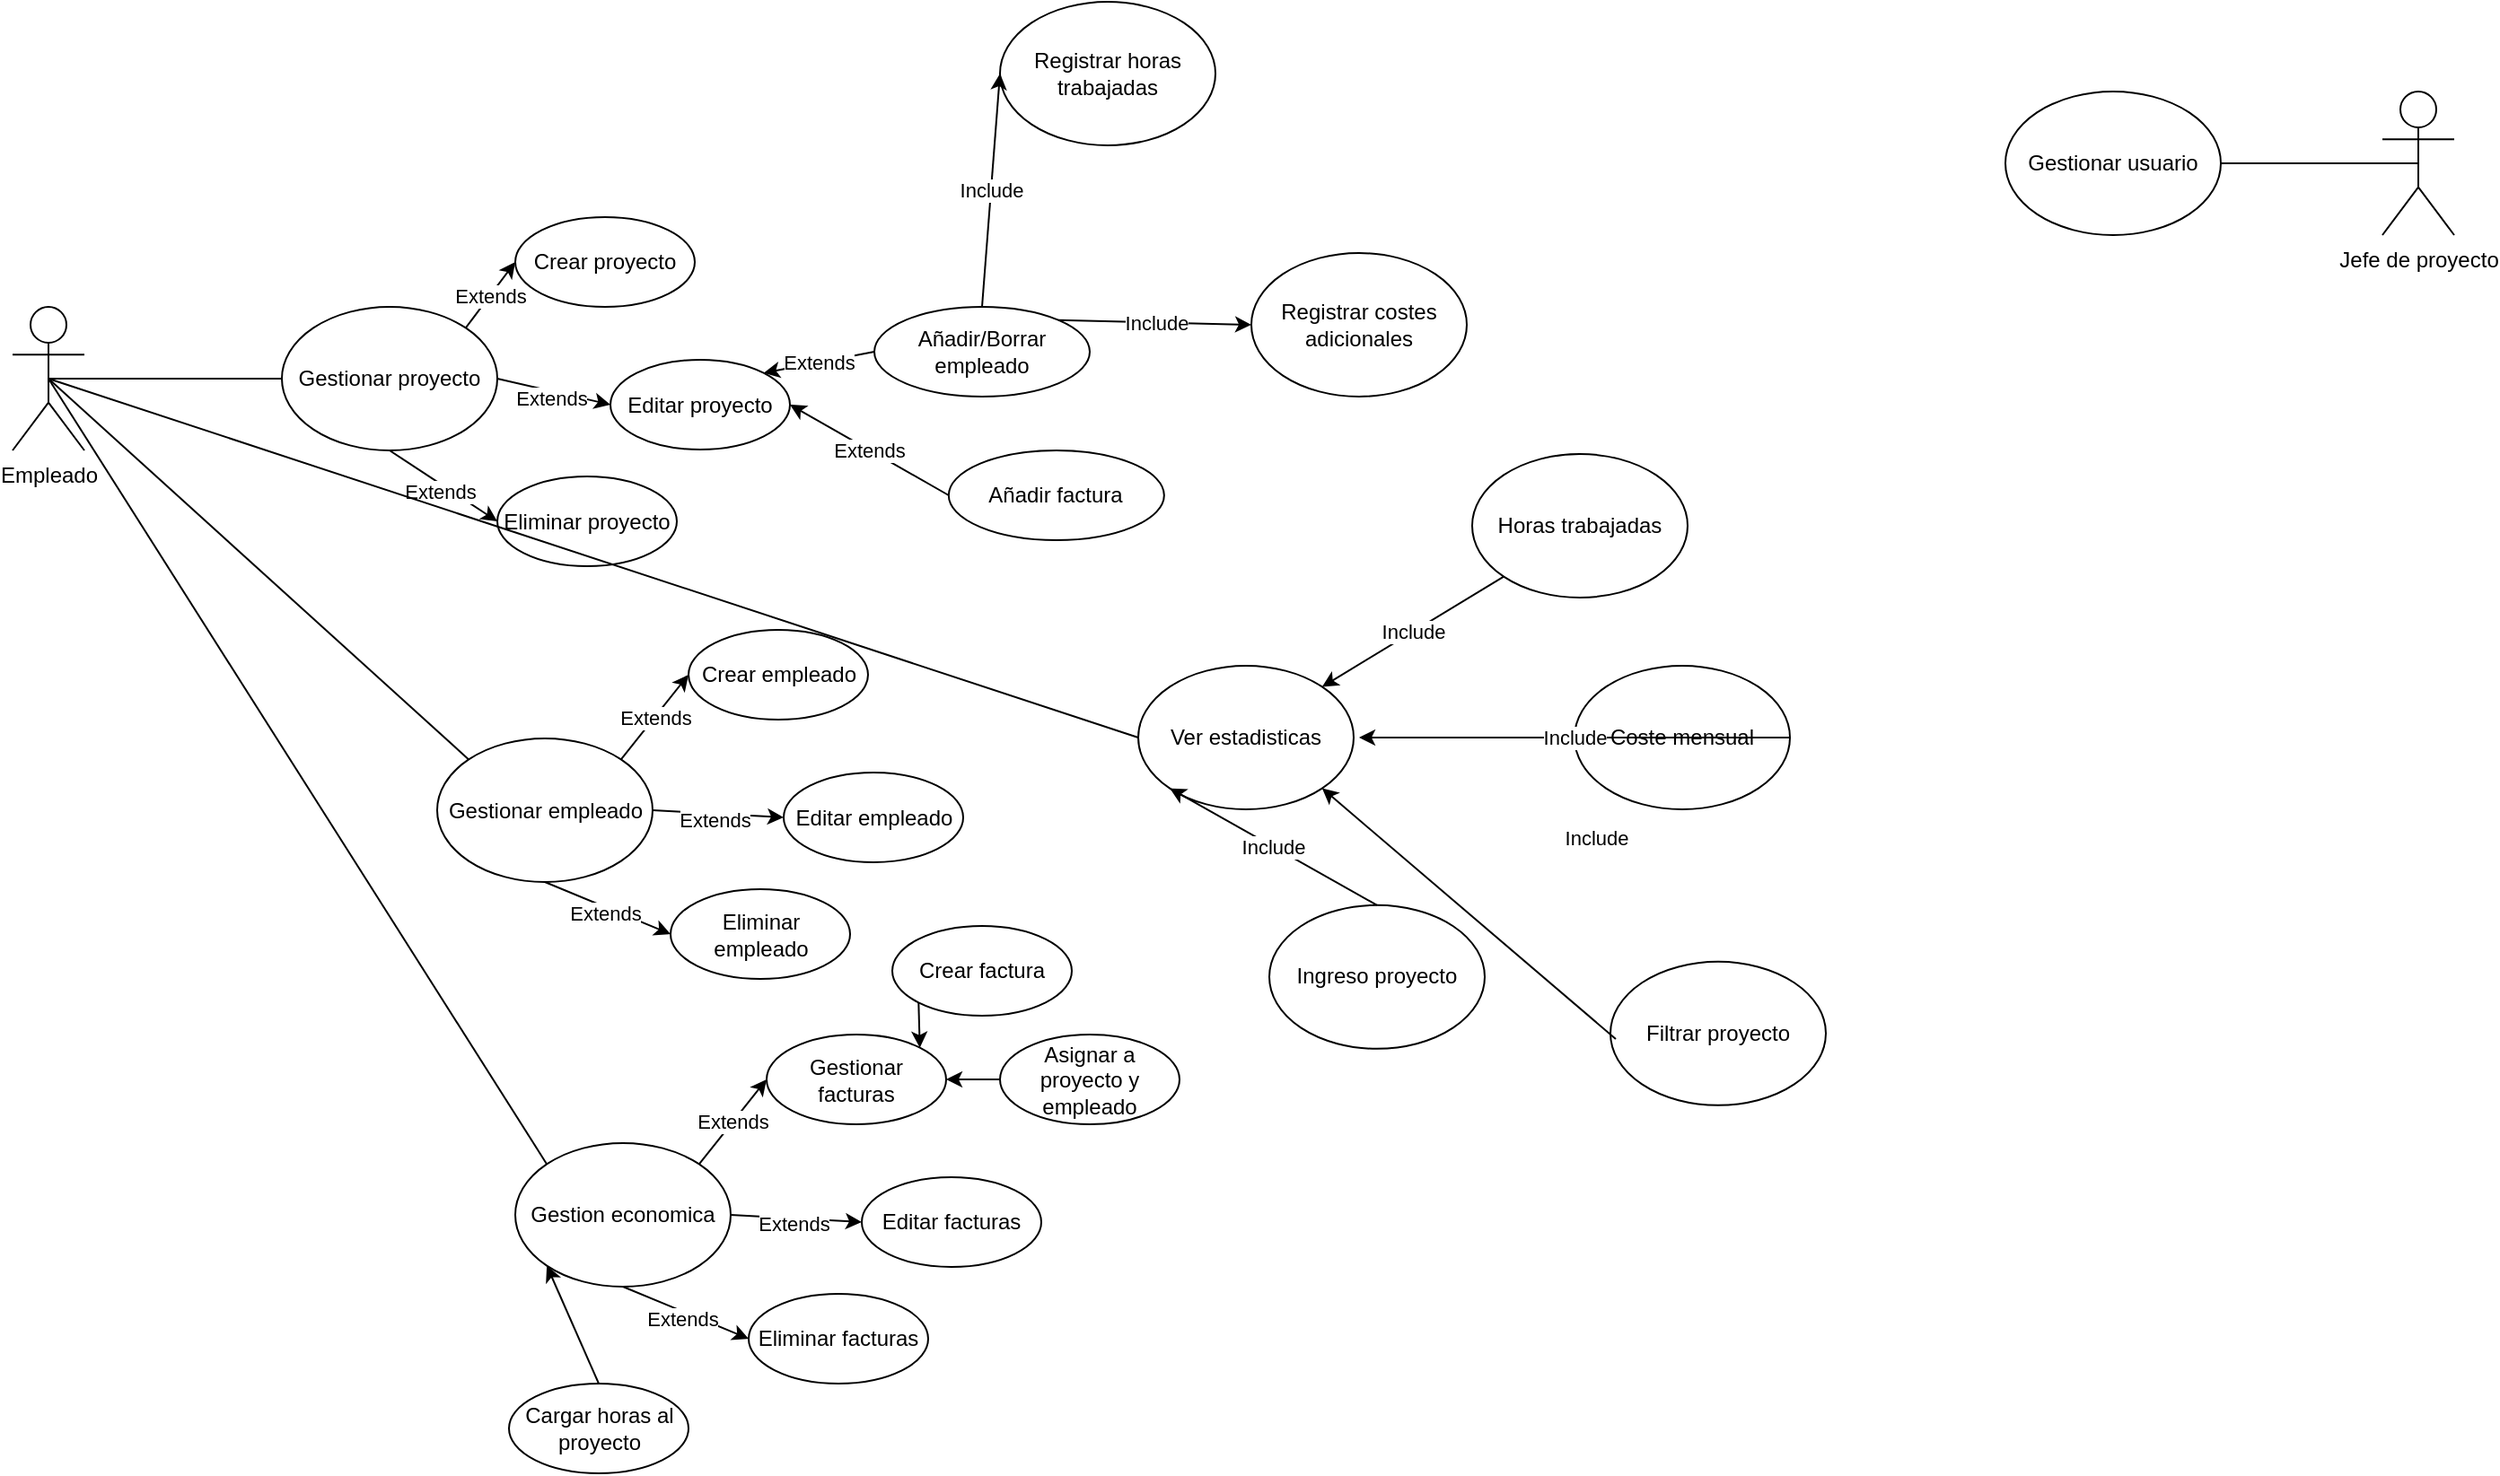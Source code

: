 <mxfile version="24.8.3">
  <diagram id="C5RBs43oDa-KdzZeNtuy" name="Page-1">
    <mxGraphModel dx="2390" dy="1243" grid="1" gridSize="10" guides="1" tooltips="1" connect="1" arrows="1" fold="1" page="1" pageScale="1" pageWidth="827" pageHeight="1169" math="0" shadow="0">
      <root>
        <mxCell id="WIyWlLk6GJQsqaUBKTNV-0" />
        <mxCell id="WIyWlLk6GJQsqaUBKTNV-1" parent="WIyWlLk6GJQsqaUBKTNV-0" />
        <mxCell id="rfyUywso8oTc7oKKPWUf-3" value="Crear proyecto" style="ellipse;whiteSpace=wrap;html=1;" parent="WIyWlLk6GJQsqaUBKTNV-1" vertex="1">
          <mxGeometry x="360" y="190" width="100" height="50" as="geometry" />
        </mxCell>
        <mxCell id="yex5hgpSVheTrEeb9s0U-1" value="&lt;div&gt;Empleado&lt;/div&gt;" style="shape=umlActor;verticalLabelPosition=bottom;verticalAlign=top;html=1;outlineConnect=0;" parent="WIyWlLk6GJQsqaUBKTNV-1" vertex="1">
          <mxGeometry x="80" y="240" width="40" height="80" as="geometry" />
        </mxCell>
        <mxCell id="yex5hgpSVheTrEeb9s0U-32" value="Gestionar proyecto" style="ellipse;whiteSpace=wrap;html=1;" parent="WIyWlLk6GJQsqaUBKTNV-1" vertex="1">
          <mxGeometry x="230" y="240" width="120" height="80" as="geometry" />
        </mxCell>
        <mxCell id="yex5hgpSVheTrEeb9s0U-33" value="" style="endArrow=none;html=1;rounded=0;exitX=0.5;exitY=0.5;exitDx=0;exitDy=0;exitPerimeter=0;entryX=0;entryY=0.5;entryDx=0;entryDy=0;" parent="WIyWlLk6GJQsqaUBKTNV-1" source="yex5hgpSVheTrEeb9s0U-1" target="yex5hgpSVheTrEeb9s0U-32" edge="1">
          <mxGeometry width="50" height="50" relative="1" as="geometry">
            <mxPoint x="150" y="330" as="sourcePoint" />
            <mxPoint x="200" y="280" as="targetPoint" />
          </mxGeometry>
        </mxCell>
        <mxCell id="yex5hgpSVheTrEeb9s0U-34" value="" style="endArrow=classic;html=1;rounded=0;exitX=1;exitY=0;exitDx=0;exitDy=0;entryX=0;entryY=0.5;entryDx=0;entryDy=0;" parent="WIyWlLk6GJQsqaUBKTNV-1" source="yex5hgpSVheTrEeb9s0U-32" target="rfyUywso8oTc7oKKPWUf-3" edge="1">
          <mxGeometry relative="1" as="geometry">
            <mxPoint x="630" y="256" as="sourcePoint" />
            <mxPoint x="680" y="190" as="targetPoint" />
          </mxGeometry>
        </mxCell>
        <mxCell id="yex5hgpSVheTrEeb9s0U-35" value="Extends" style="edgeLabel;resizable=0;html=1;;align=center;verticalAlign=middle;" parent="yex5hgpSVheTrEeb9s0U-34" connectable="0" vertex="1">
          <mxGeometry relative="1" as="geometry" />
        </mxCell>
        <mxCell id="yex5hgpSVheTrEeb9s0U-127" value="" style="endArrow=none;html=1;rounded=0;exitX=0.5;exitY=0.5;exitDx=0;exitDy=0;exitPerimeter=0;entryX=0;entryY=0;entryDx=0;entryDy=0;" parent="WIyWlLk6GJQsqaUBKTNV-1" source="yex5hgpSVheTrEeb9s0U-1" target="yex5hgpSVheTrEeb9s0U-142" edge="1">
          <mxGeometry width="50" height="50" relative="1" as="geometry">
            <mxPoint x="110" y="290" as="sourcePoint" />
            <mxPoint x="240" y="480.0" as="targetPoint" />
          </mxGeometry>
        </mxCell>
        <mxCell id="yex5hgpSVheTrEeb9s0U-128" value="" style="endArrow=classic;html=1;rounded=0;exitX=1;exitY=0.5;exitDx=0;exitDy=0;entryX=0;entryY=0.5;entryDx=0;entryDy=0;" parent="WIyWlLk6GJQsqaUBKTNV-1" source="yex5hgpSVheTrEeb9s0U-32" target="yex5hgpSVheTrEeb9s0U-130" edge="1">
          <mxGeometry relative="1" as="geometry">
            <mxPoint x="342" y="262" as="sourcePoint" />
            <mxPoint x="370" y="290" as="targetPoint" />
          </mxGeometry>
        </mxCell>
        <mxCell id="yex5hgpSVheTrEeb9s0U-129" value="Extends" style="edgeLabel;resizable=0;html=1;;align=center;verticalAlign=middle;" parent="yex5hgpSVheTrEeb9s0U-128" connectable="0" vertex="1">
          <mxGeometry relative="1" as="geometry">
            <mxPoint x="-2" y="3" as="offset" />
          </mxGeometry>
        </mxCell>
        <mxCell id="yex5hgpSVheTrEeb9s0U-130" value="Editar proyecto" style="ellipse;whiteSpace=wrap;html=1;" parent="WIyWlLk6GJQsqaUBKTNV-1" vertex="1">
          <mxGeometry x="413" y="269.5" width="100" height="50" as="geometry" />
        </mxCell>
        <mxCell id="yex5hgpSVheTrEeb9s0U-131" value="Eliminar proyecto" style="ellipse;whiteSpace=wrap;html=1;" parent="WIyWlLk6GJQsqaUBKTNV-1" vertex="1">
          <mxGeometry x="350" y="334.5" width="100" height="50" as="geometry" />
        </mxCell>
        <mxCell id="yex5hgpSVheTrEeb9s0U-132" value="" style="endArrow=classic;html=1;rounded=0;exitX=0.5;exitY=1;exitDx=0;exitDy=0;entryX=0;entryY=0.5;entryDx=0;entryDy=0;" parent="WIyWlLk6GJQsqaUBKTNV-1" source="yex5hgpSVheTrEeb9s0U-32" target="yex5hgpSVheTrEeb9s0U-131" edge="1">
          <mxGeometry relative="1" as="geometry">
            <mxPoint x="360" y="290" as="sourcePoint" />
            <mxPoint x="423" y="305" as="targetPoint" />
          </mxGeometry>
        </mxCell>
        <mxCell id="yex5hgpSVheTrEeb9s0U-133" value="Extends" style="edgeLabel;resizable=0;html=1;;align=center;verticalAlign=middle;" parent="yex5hgpSVheTrEeb9s0U-132" connectable="0" vertex="1">
          <mxGeometry relative="1" as="geometry">
            <mxPoint x="-2" y="3" as="offset" />
          </mxGeometry>
        </mxCell>
        <mxCell id="yex5hgpSVheTrEeb9s0U-135" value="" style="endArrow=none;html=1;rounded=0;exitX=0.5;exitY=0.5;exitDx=0;exitDy=0;exitPerimeter=0;entryX=0;entryY=0;entryDx=0;entryDy=0;" parent="WIyWlLk6GJQsqaUBKTNV-1" source="yex5hgpSVheTrEeb9s0U-1" target="yex5hgpSVheTrEeb9s0U-152" edge="1">
          <mxGeometry width="50" height="50" relative="1" as="geometry">
            <mxPoint x="110" y="290" as="sourcePoint" />
            <mxPoint x="259.038" y="651.716" as="targetPoint" />
          </mxGeometry>
        </mxCell>
        <mxCell id="yex5hgpSVheTrEeb9s0U-138" value="Añadir/Borrar empleado" style="ellipse;whiteSpace=wrap;html=1;" parent="WIyWlLk6GJQsqaUBKTNV-1" vertex="1">
          <mxGeometry x="560" y="240" width="120" height="50" as="geometry" />
        </mxCell>
        <mxCell id="yex5hgpSVheTrEeb9s0U-139" value="" style="endArrow=classic;html=1;rounded=0;exitX=0;exitY=0.5;exitDx=0;exitDy=0;entryX=1;entryY=0;entryDx=0;entryDy=0;" parent="WIyWlLk6GJQsqaUBKTNV-1" source="yex5hgpSVheTrEeb9s0U-138" target="yex5hgpSVheTrEeb9s0U-130" edge="1">
          <mxGeometry relative="1" as="geometry">
            <mxPoint x="580" y="100" as="sourcePoint" />
            <mxPoint x="455" y="207" as="targetPoint" />
          </mxGeometry>
        </mxCell>
        <mxCell id="yex5hgpSVheTrEeb9s0U-140" value="Extends" style="edgeLabel;resizable=0;html=1;;align=center;verticalAlign=middle;" parent="yex5hgpSVheTrEeb9s0U-139" connectable="0" vertex="1">
          <mxGeometry relative="1" as="geometry" />
        </mxCell>
        <mxCell id="yex5hgpSVheTrEeb9s0U-141" value="Crear empleado" style="ellipse;whiteSpace=wrap;html=1;" parent="WIyWlLk6GJQsqaUBKTNV-1" vertex="1">
          <mxGeometry x="456.5" y="420" width="100" height="50" as="geometry" />
        </mxCell>
        <mxCell id="yex5hgpSVheTrEeb9s0U-142" value="Gestionar empleado" style="ellipse;whiteSpace=wrap;html=1;" parent="WIyWlLk6GJQsqaUBKTNV-1" vertex="1">
          <mxGeometry x="316.5" y="480.5" width="120" height="80" as="geometry" />
        </mxCell>
        <mxCell id="yex5hgpSVheTrEeb9s0U-143" value="" style="endArrow=classic;html=1;rounded=0;exitX=1;exitY=0;exitDx=0;exitDy=0;entryX=0;entryY=0.5;entryDx=0;entryDy=0;" parent="WIyWlLk6GJQsqaUBKTNV-1" source="yex5hgpSVheTrEeb9s0U-142" target="yex5hgpSVheTrEeb9s0U-141" edge="1">
          <mxGeometry relative="1" as="geometry">
            <mxPoint x="726.5" y="486" as="sourcePoint" />
            <mxPoint x="776.5" y="420" as="targetPoint" />
          </mxGeometry>
        </mxCell>
        <mxCell id="yex5hgpSVheTrEeb9s0U-144" value="Extends" style="edgeLabel;resizable=0;html=1;;align=center;verticalAlign=middle;" parent="yex5hgpSVheTrEeb9s0U-143" connectable="0" vertex="1">
          <mxGeometry relative="1" as="geometry" />
        </mxCell>
        <mxCell id="yex5hgpSVheTrEeb9s0U-145" value="" style="endArrow=classic;html=1;rounded=0;exitX=1;exitY=0.5;exitDx=0;exitDy=0;entryX=0;entryY=0.5;entryDx=0;entryDy=0;" parent="WIyWlLk6GJQsqaUBKTNV-1" source="yex5hgpSVheTrEeb9s0U-142" target="yex5hgpSVheTrEeb9s0U-147" edge="1">
          <mxGeometry relative="1" as="geometry">
            <mxPoint x="438.5" y="492" as="sourcePoint" />
            <mxPoint x="466.5" y="520" as="targetPoint" />
          </mxGeometry>
        </mxCell>
        <mxCell id="yex5hgpSVheTrEeb9s0U-146" value="Extends" style="edgeLabel;resizable=0;html=1;;align=center;verticalAlign=middle;" parent="yex5hgpSVheTrEeb9s0U-145" connectable="0" vertex="1">
          <mxGeometry relative="1" as="geometry">
            <mxPoint x="-2" y="3" as="offset" />
          </mxGeometry>
        </mxCell>
        <mxCell id="yex5hgpSVheTrEeb9s0U-147" value="Editar empleado" style="ellipse;whiteSpace=wrap;html=1;" parent="WIyWlLk6GJQsqaUBKTNV-1" vertex="1">
          <mxGeometry x="509.5" y="499.5" width="100" height="50" as="geometry" />
        </mxCell>
        <mxCell id="yex5hgpSVheTrEeb9s0U-148" value="Eliminar empleado" style="ellipse;whiteSpace=wrap;html=1;" parent="WIyWlLk6GJQsqaUBKTNV-1" vertex="1">
          <mxGeometry x="446.5" y="564.5" width="100" height="50" as="geometry" />
        </mxCell>
        <mxCell id="yex5hgpSVheTrEeb9s0U-149" value="" style="endArrow=classic;html=1;rounded=0;exitX=0.5;exitY=1;exitDx=0;exitDy=0;entryX=0;entryY=0.5;entryDx=0;entryDy=0;" parent="WIyWlLk6GJQsqaUBKTNV-1" source="yex5hgpSVheTrEeb9s0U-142" target="yex5hgpSVheTrEeb9s0U-148" edge="1">
          <mxGeometry relative="1" as="geometry">
            <mxPoint x="456.5" y="520" as="sourcePoint" />
            <mxPoint x="519.5" y="535" as="targetPoint" />
          </mxGeometry>
        </mxCell>
        <mxCell id="yex5hgpSVheTrEeb9s0U-150" value="Extends" style="edgeLabel;resizable=0;html=1;;align=center;verticalAlign=middle;" parent="yex5hgpSVheTrEeb9s0U-149" connectable="0" vertex="1">
          <mxGeometry relative="1" as="geometry">
            <mxPoint x="-2" y="3" as="offset" />
          </mxGeometry>
        </mxCell>
        <mxCell id="yex5hgpSVheTrEeb9s0U-151" value="Gestionar facturas" style="ellipse;whiteSpace=wrap;html=1;" parent="WIyWlLk6GJQsqaUBKTNV-1" vertex="1">
          <mxGeometry x="500" y="645.5" width="100" height="50" as="geometry" />
        </mxCell>
        <mxCell id="yex5hgpSVheTrEeb9s0U-152" value="Gestion economica" style="ellipse;whiteSpace=wrap;html=1;" parent="WIyWlLk6GJQsqaUBKTNV-1" vertex="1">
          <mxGeometry x="360" y="706" width="120" height="80" as="geometry" />
        </mxCell>
        <mxCell id="yex5hgpSVheTrEeb9s0U-153" value="" style="endArrow=classic;html=1;rounded=0;exitX=1;exitY=0;exitDx=0;exitDy=0;entryX=0;entryY=0.5;entryDx=0;entryDy=0;" parent="WIyWlLk6GJQsqaUBKTNV-1" source="yex5hgpSVheTrEeb9s0U-152" target="yex5hgpSVheTrEeb9s0U-151" edge="1">
          <mxGeometry relative="1" as="geometry">
            <mxPoint x="770" y="711.5" as="sourcePoint" />
            <mxPoint x="820" y="645.5" as="targetPoint" />
          </mxGeometry>
        </mxCell>
        <mxCell id="yex5hgpSVheTrEeb9s0U-154" value="Extends" style="edgeLabel;resizable=0;html=1;;align=center;verticalAlign=middle;" parent="yex5hgpSVheTrEeb9s0U-153" connectable="0" vertex="1">
          <mxGeometry relative="1" as="geometry" />
        </mxCell>
        <mxCell id="yex5hgpSVheTrEeb9s0U-155" value="" style="endArrow=classic;html=1;rounded=0;exitX=1;exitY=0.5;exitDx=0;exitDy=0;entryX=0;entryY=0.5;entryDx=0;entryDy=0;" parent="WIyWlLk6GJQsqaUBKTNV-1" source="yex5hgpSVheTrEeb9s0U-152" target="yex5hgpSVheTrEeb9s0U-157" edge="1">
          <mxGeometry relative="1" as="geometry">
            <mxPoint x="482" y="717.5" as="sourcePoint" />
            <mxPoint x="510" y="745.5" as="targetPoint" />
          </mxGeometry>
        </mxCell>
        <mxCell id="yex5hgpSVheTrEeb9s0U-156" value="Extends" style="edgeLabel;resizable=0;html=1;;align=center;verticalAlign=middle;" parent="yex5hgpSVheTrEeb9s0U-155" connectable="0" vertex="1">
          <mxGeometry relative="1" as="geometry">
            <mxPoint x="-2" y="3" as="offset" />
          </mxGeometry>
        </mxCell>
        <mxCell id="yex5hgpSVheTrEeb9s0U-157" value="Editar facturas" style="ellipse;whiteSpace=wrap;html=1;" parent="WIyWlLk6GJQsqaUBKTNV-1" vertex="1">
          <mxGeometry x="553" y="725" width="100" height="50" as="geometry" />
        </mxCell>
        <mxCell id="yex5hgpSVheTrEeb9s0U-158" value="Eliminar facturas" style="ellipse;whiteSpace=wrap;html=1;" parent="WIyWlLk6GJQsqaUBKTNV-1" vertex="1">
          <mxGeometry x="490" y="790" width="100" height="50" as="geometry" />
        </mxCell>
        <mxCell id="yex5hgpSVheTrEeb9s0U-159" value="" style="endArrow=classic;html=1;rounded=0;exitX=0.5;exitY=1;exitDx=0;exitDy=0;entryX=0;entryY=0.5;entryDx=0;entryDy=0;" parent="WIyWlLk6GJQsqaUBKTNV-1" source="yex5hgpSVheTrEeb9s0U-152" target="yex5hgpSVheTrEeb9s0U-158" edge="1">
          <mxGeometry relative="1" as="geometry">
            <mxPoint x="500" y="745.5" as="sourcePoint" />
            <mxPoint x="563" y="760.5" as="targetPoint" />
          </mxGeometry>
        </mxCell>
        <mxCell id="yex5hgpSVheTrEeb9s0U-160" value="Extends" style="edgeLabel;resizable=0;html=1;;align=center;verticalAlign=middle;" parent="yex5hgpSVheTrEeb9s0U-159" connectable="0" vertex="1">
          <mxGeometry relative="1" as="geometry">
            <mxPoint x="-2" y="3" as="offset" />
          </mxGeometry>
        </mxCell>
        <mxCell id="yex5hgpSVheTrEeb9s0U-161" value="Añadir factura" style="ellipse;whiteSpace=wrap;html=1;" parent="WIyWlLk6GJQsqaUBKTNV-1" vertex="1">
          <mxGeometry x="601.42" y="320" width="120" height="50" as="geometry" />
        </mxCell>
        <mxCell id="yex5hgpSVheTrEeb9s0U-162" value="" style="endArrow=classic;html=1;rounded=0;exitX=0;exitY=0.5;exitDx=0;exitDy=0;entryX=1;entryY=0.5;entryDx=0;entryDy=0;" parent="WIyWlLk6GJQsqaUBKTNV-1" source="yex5hgpSVheTrEeb9s0U-161" target="yex5hgpSVheTrEeb9s0U-130" edge="1">
          <mxGeometry relative="1" as="geometry">
            <mxPoint x="580" y="180" as="sourcePoint" />
            <mxPoint x="498" y="357" as="targetPoint" />
          </mxGeometry>
        </mxCell>
        <mxCell id="yex5hgpSVheTrEeb9s0U-163" value="Extends" style="edgeLabel;resizable=0;html=1;;align=center;verticalAlign=middle;" parent="yex5hgpSVheTrEeb9s0U-162" connectable="0" vertex="1">
          <mxGeometry relative="1" as="geometry" />
        </mxCell>
        <mxCell id="yex5hgpSVheTrEeb9s0U-164" value="Registrar horas trabajadas" style="ellipse;whiteSpace=wrap;html=1;" parent="WIyWlLk6GJQsqaUBKTNV-1" vertex="1">
          <mxGeometry x="630" y="70" width="120" height="80" as="geometry" />
        </mxCell>
        <mxCell id="yex5hgpSVheTrEeb9s0U-165" value="Registrar costes adicionales" style="ellipse;whiteSpace=wrap;html=1;" parent="WIyWlLk6GJQsqaUBKTNV-1" vertex="1">
          <mxGeometry x="770" y="210" width="120" height="80" as="geometry" />
        </mxCell>
        <mxCell id="yex5hgpSVheTrEeb9s0U-169" value="" style="endArrow=classic;html=1;rounded=0;exitX=0.5;exitY=0;exitDx=0;exitDy=0;entryX=0;entryY=0.5;entryDx=0;entryDy=0;" parent="WIyWlLk6GJQsqaUBKTNV-1" source="yex5hgpSVheTrEeb9s0U-138" target="yex5hgpSVheTrEeb9s0U-164" edge="1">
          <mxGeometry relative="1" as="geometry">
            <mxPoint x="550" y="460" as="sourcePoint" />
            <mxPoint x="650" y="460" as="targetPoint" />
          </mxGeometry>
        </mxCell>
        <mxCell id="yex5hgpSVheTrEeb9s0U-170" value="Include" style="edgeLabel;resizable=0;html=1;;align=center;verticalAlign=middle;" parent="yex5hgpSVheTrEeb9s0U-169" connectable="0" vertex="1">
          <mxGeometry relative="1" as="geometry" />
        </mxCell>
        <mxCell id="yex5hgpSVheTrEeb9s0U-171" value="" style="endArrow=classic;html=1;rounded=0;exitX=1;exitY=0;exitDx=0;exitDy=0;entryX=0;entryY=0.5;entryDx=0;entryDy=0;" parent="WIyWlLk6GJQsqaUBKTNV-1" source="yex5hgpSVheTrEeb9s0U-138" target="yex5hgpSVheTrEeb9s0U-165" edge="1">
          <mxGeometry relative="1" as="geometry">
            <mxPoint x="630" y="250" as="sourcePoint" />
            <mxPoint x="670" y="130" as="targetPoint" />
          </mxGeometry>
        </mxCell>
        <mxCell id="yex5hgpSVheTrEeb9s0U-172" value="Include" style="edgeLabel;resizable=0;html=1;;align=center;verticalAlign=middle;" parent="yex5hgpSVheTrEeb9s0U-171" connectable="0" vertex="1">
          <mxGeometry relative="1" as="geometry" />
        </mxCell>
        <mxCell id="yex5hgpSVheTrEeb9s0U-174" value="Ver estadisticas" style="ellipse;whiteSpace=wrap;html=1;" parent="WIyWlLk6GJQsqaUBKTNV-1" vertex="1">
          <mxGeometry x="707" y="440" width="120" height="80" as="geometry" />
        </mxCell>
        <mxCell id="yex5hgpSVheTrEeb9s0U-176" value="Horas trabajadas" style="ellipse;whiteSpace=wrap;html=1;" parent="WIyWlLk6GJQsqaUBKTNV-1" vertex="1">
          <mxGeometry x="893" y="322" width="120" height="80" as="geometry" />
        </mxCell>
        <mxCell id="yex5hgpSVheTrEeb9s0U-177" value="Coste mensual" style="ellipse;whiteSpace=wrap;html=1;" parent="WIyWlLk6GJQsqaUBKTNV-1" vertex="1">
          <mxGeometry x="950" y="440" width="120" height="80" as="geometry" />
        </mxCell>
        <mxCell id="yex5hgpSVheTrEeb9s0U-178" value="Ingreso proyecto" style="ellipse;whiteSpace=wrap;html=1;" parent="WIyWlLk6GJQsqaUBKTNV-1" vertex="1">
          <mxGeometry x="780" y="573.4" width="120" height="80" as="geometry" />
        </mxCell>
        <mxCell id="yex5hgpSVheTrEeb9s0U-179" value="Filtrar proyecto" style="ellipse;whiteSpace=wrap;html=1;" parent="WIyWlLk6GJQsqaUBKTNV-1" vertex="1">
          <mxGeometry x="970" y="604.9" width="120" height="80" as="geometry" />
        </mxCell>
        <mxCell id="yex5hgpSVheTrEeb9s0U-180" value="" style="endArrow=classic;html=1;rounded=0;exitX=0;exitY=1;exitDx=0;exitDy=0;entryX=1;entryY=0;entryDx=0;entryDy=0;" parent="WIyWlLk6GJQsqaUBKTNV-1" source="yex5hgpSVheTrEeb9s0U-176" target="yex5hgpSVheTrEeb9s0U-174" edge="1">
          <mxGeometry relative="1" as="geometry">
            <mxPoint x="586" y="274.5" as="sourcePoint" />
            <mxPoint x="693" y="277.5" as="targetPoint" />
          </mxGeometry>
        </mxCell>
        <mxCell id="yex5hgpSVheTrEeb9s0U-181" value="Include" style="edgeLabel;resizable=0;html=1;;align=center;verticalAlign=middle;" parent="yex5hgpSVheTrEeb9s0U-180" connectable="0" vertex="1">
          <mxGeometry relative="1" as="geometry" />
        </mxCell>
        <mxCell id="yex5hgpSVheTrEeb9s0U-182" value="" style="endArrow=classic;html=1;rounded=0;exitX=1;exitY=0.5;exitDx=0;exitDy=0;" parent="WIyWlLk6GJQsqaUBKTNV-1" source="yex5hgpSVheTrEeb9s0U-177" edge="1">
          <mxGeometry relative="1" as="geometry">
            <mxPoint x="963" y="412.5" as="sourcePoint" />
            <mxPoint x="830" y="480" as="targetPoint" />
          </mxGeometry>
        </mxCell>
        <mxCell id="yex5hgpSVheTrEeb9s0U-183" value="Include" style="edgeLabel;resizable=0;html=1;;align=center;verticalAlign=middle;" parent="yex5hgpSVheTrEeb9s0U-182" connectable="0" vertex="1">
          <mxGeometry relative="1" as="geometry" />
        </mxCell>
        <mxCell id="yex5hgpSVheTrEeb9s0U-184" value="" style="endArrow=classic;html=1;rounded=0;exitX=0.5;exitY=0;exitDx=0;exitDy=0;entryX=0;entryY=1;entryDx=0;entryDy=0;" parent="WIyWlLk6GJQsqaUBKTNV-1" source="yex5hgpSVheTrEeb9s0U-178" target="yex5hgpSVheTrEeb9s0U-174" edge="1">
          <mxGeometry relative="1" as="geometry">
            <mxPoint x="973" y="422.5" as="sourcePoint" />
            <mxPoint x="1003" y="487.5" as="targetPoint" />
          </mxGeometry>
        </mxCell>
        <mxCell id="yex5hgpSVheTrEeb9s0U-185" value="Include" style="edgeLabel;resizable=0;html=1;;align=center;verticalAlign=middle;" parent="yex5hgpSVheTrEeb9s0U-184" connectable="0" vertex="1">
          <mxGeometry relative="1" as="geometry" />
        </mxCell>
        <mxCell id="yex5hgpSVheTrEeb9s0U-186" value="" style="endArrow=classic;html=1;rounded=0;exitX=0.5;exitY=0;exitDx=0;exitDy=0;entryX=1;entryY=1;entryDx=0;entryDy=0;" parent="WIyWlLk6GJQsqaUBKTNV-1" target="yex5hgpSVheTrEeb9s0U-174" edge="1">
          <mxGeometry relative="1" as="geometry">
            <mxPoint x="973" y="648" as="sourcePoint" />
            <mxPoint x="1013" y="497.5" as="targetPoint" />
          </mxGeometry>
        </mxCell>
        <mxCell id="yex5hgpSVheTrEeb9s0U-187" value="Include" style="edgeLabel;resizable=0;html=1;;align=center;verticalAlign=middle;" parent="yex5hgpSVheTrEeb9s0U-186" connectable="0" vertex="1">
          <mxGeometry relative="1" as="geometry">
            <mxPoint x="70" y="-42" as="offset" />
          </mxGeometry>
        </mxCell>
        <mxCell id="v_LwUmVC6gFRDP7qby6p-0" value="" style="endArrow=none;html=1;rounded=0;exitX=0.5;exitY=0.5;exitDx=0;exitDy=0;exitPerimeter=0;entryX=0;entryY=0.5;entryDx=0;entryDy=0;" edge="1" parent="WIyWlLk6GJQsqaUBKTNV-1" source="yex5hgpSVheTrEeb9s0U-1" target="yex5hgpSVheTrEeb9s0U-174">
          <mxGeometry width="50" height="50" relative="1" as="geometry">
            <mxPoint x="110" y="290" as="sourcePoint" />
            <mxPoint x="380" y="460" as="targetPoint" />
          </mxGeometry>
        </mxCell>
        <mxCell id="v_LwUmVC6gFRDP7qby6p-2" value="Crear factura" style="ellipse;whiteSpace=wrap;html=1;" vertex="1" parent="WIyWlLk6GJQsqaUBKTNV-1">
          <mxGeometry x="570" y="585" width="100" height="50" as="geometry" />
        </mxCell>
        <mxCell id="v_LwUmVC6gFRDP7qby6p-3" value="Asignar a proyecto y empleado" style="ellipse;whiteSpace=wrap;html=1;" vertex="1" parent="WIyWlLk6GJQsqaUBKTNV-1">
          <mxGeometry x="630" y="645.5" width="100" height="50" as="geometry" />
        </mxCell>
        <mxCell id="v_LwUmVC6gFRDP7qby6p-4" value="" style="endArrow=classic;html=1;rounded=0;exitX=0;exitY=1;exitDx=0;exitDy=0;entryX=1;entryY=0;entryDx=0;entryDy=0;" edge="1" parent="WIyWlLk6GJQsqaUBKTNV-1" source="v_LwUmVC6gFRDP7qby6p-2" target="yex5hgpSVheTrEeb9s0U-151">
          <mxGeometry width="50" height="50" relative="1" as="geometry">
            <mxPoint x="730" y="730" as="sourcePoint" />
            <mxPoint x="780" y="680" as="targetPoint" />
          </mxGeometry>
        </mxCell>
        <mxCell id="v_LwUmVC6gFRDP7qby6p-5" value="" style="endArrow=classic;html=1;rounded=0;exitX=0;exitY=0.5;exitDx=0;exitDy=0;entryX=1;entryY=0.5;entryDx=0;entryDy=0;" edge="1" parent="WIyWlLk6GJQsqaUBKTNV-1" source="v_LwUmVC6gFRDP7qby6p-3" target="yex5hgpSVheTrEeb9s0U-151">
          <mxGeometry width="50" height="50" relative="1" as="geometry">
            <mxPoint x="710" y="740" as="sourcePoint" />
            <mxPoint x="760" y="690" as="targetPoint" />
          </mxGeometry>
        </mxCell>
        <mxCell id="v_LwUmVC6gFRDP7qby6p-6" value="Cargar horas al proyecto" style="ellipse;whiteSpace=wrap;html=1;" vertex="1" parent="WIyWlLk6GJQsqaUBKTNV-1">
          <mxGeometry x="356.5" y="840" width="100" height="50" as="geometry" />
        </mxCell>
        <mxCell id="v_LwUmVC6gFRDP7qby6p-7" value="" style="endArrow=classic;html=1;rounded=0;entryX=0;entryY=1;entryDx=0;entryDy=0;exitX=0.5;exitY=0;exitDx=0;exitDy=0;" edge="1" parent="WIyWlLk6GJQsqaUBKTNV-1" source="v_LwUmVC6gFRDP7qby6p-6" target="yex5hgpSVheTrEeb9s0U-152">
          <mxGeometry width="50" height="50" relative="1" as="geometry">
            <mxPoint x="310" y="840" as="sourcePoint" />
            <mxPoint x="360" y="790" as="targetPoint" />
          </mxGeometry>
        </mxCell>
        <mxCell id="v_LwUmVC6gFRDP7qby6p-8" value="Jefe de proyecto&lt;div&gt;&lt;br&gt;&lt;/div&gt;" style="shape=umlActor;verticalLabelPosition=bottom;verticalAlign=top;html=1;outlineConnect=0;" vertex="1" parent="WIyWlLk6GJQsqaUBKTNV-1">
          <mxGeometry x="1400" y="120" width="40" height="80" as="geometry" />
        </mxCell>
        <mxCell id="v_LwUmVC6gFRDP7qby6p-9" value="Gestionar usuario" style="ellipse;whiteSpace=wrap;html=1;" vertex="1" parent="WIyWlLk6GJQsqaUBKTNV-1">
          <mxGeometry x="1190" y="120" width="120" height="80" as="geometry" />
        </mxCell>
        <mxCell id="v_LwUmVC6gFRDP7qby6p-11" value="" style="endArrow=none;html=1;rounded=0;entryX=0.5;entryY=0.5;entryDx=0;entryDy=0;entryPerimeter=0;exitX=1;exitY=0.5;exitDx=0;exitDy=0;" edge="1" parent="WIyWlLk6GJQsqaUBKTNV-1" source="v_LwUmVC6gFRDP7qby6p-9" target="v_LwUmVC6gFRDP7qby6p-8">
          <mxGeometry width="50" height="50" relative="1" as="geometry">
            <mxPoint x="1340" y="190" as="sourcePoint" />
            <mxPoint x="1390" y="140" as="targetPoint" />
          </mxGeometry>
        </mxCell>
      </root>
    </mxGraphModel>
  </diagram>
</mxfile>

